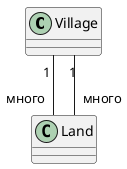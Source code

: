 @startuml

skinparam linetype ortho

!startsub Land
Village "1" -- "много" Land
!endsub

!startsub Village
Village "1" -- "много" Land
!endsub


@enduml